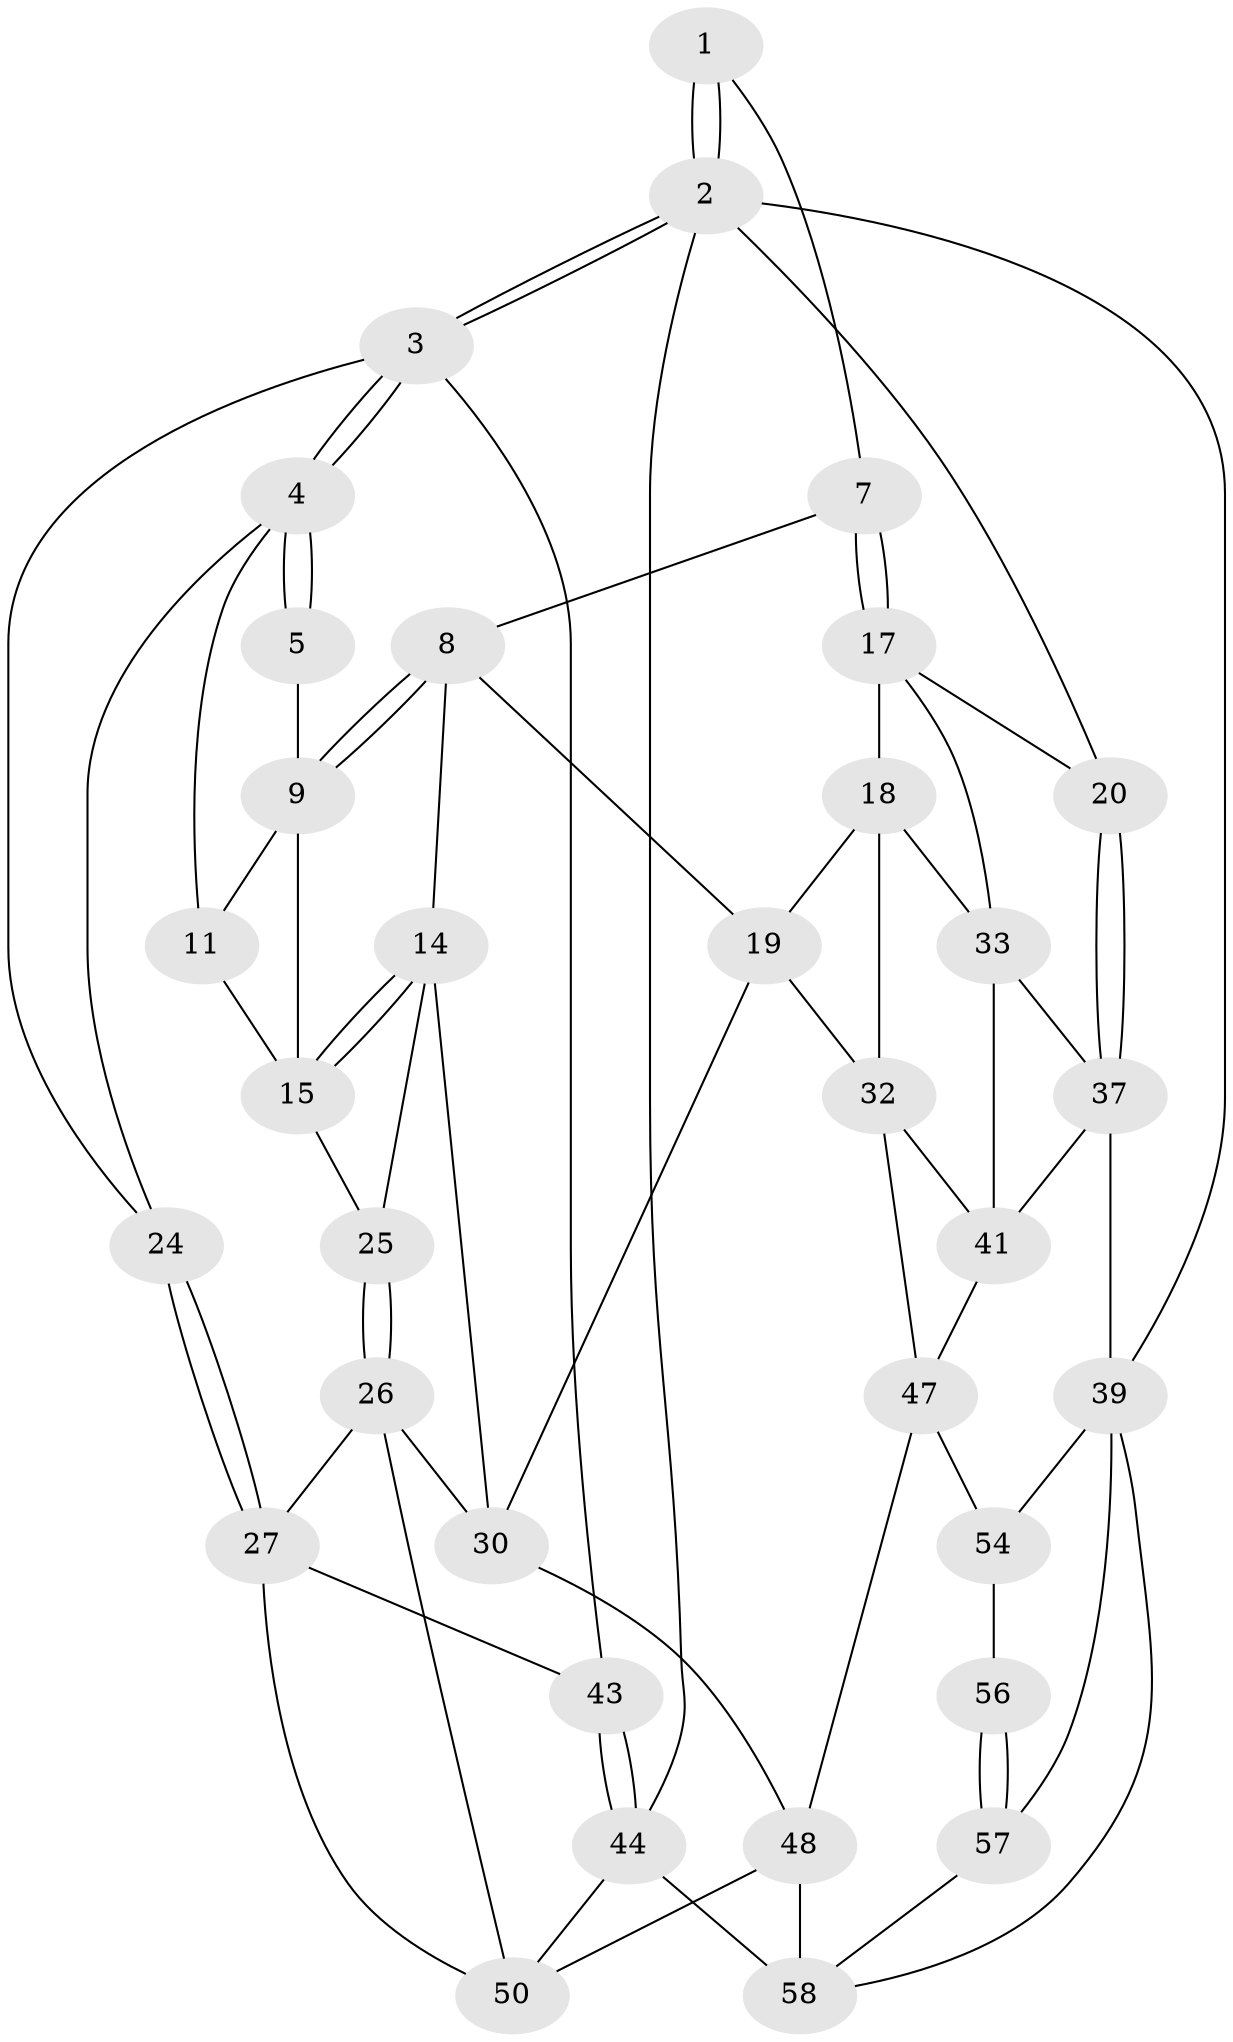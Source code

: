 // original degree distribution, {3: 0.03278688524590164, 6: 0.14754098360655737, 5: 0.6229508196721312, 4: 0.19672131147540983}
// Generated by graph-tools (version 1.1) at 2025/42/03/06/25 10:42:27]
// undirected, 34 vertices, 74 edges
graph export_dot {
graph [start="1"]
  node [color=gray90,style=filled];
  1 [pos="+0.3869214237810373+0",super="+6"];
  2 [pos="+0+0",super="+16"];
  3 [pos="+0+0",super="+23"];
  4 [pos="+0.2988211853954021+0.14405028774922055",super="+12"];
  5 [pos="+0.3863148648583776+0"];
  7 [pos="+0.7654094196304408+0.046445074646685604"];
  8 [pos="+0.6649817129949395+0.10202383449980644",super="+13"];
  9 [pos="+0.5059389591839696+0.08257570347376278",super="+10"];
  11 [pos="+0.3586313689506106+0.18647909424895873"];
  14 [pos="+0.5265380158161963+0.2289523102303529",super="+28"];
  15 [pos="+0.5258335837121867+0.22855025856377856",super="+22"];
  17 [pos="+0.7889971845799468+0.24079748936920217",super="+21"];
  18 [pos="+0.7073523877910499+0.2816920357202503",super="+31"];
  19 [pos="+0.5806206725981464+0.2589078316998544",super="+29"];
  20 [pos="+1+0.19276455901914893"];
  24 [pos="+0.28864141588753145+0.17801226820835667"];
  25 [pos="+0.40553050607058716+0.3559002524548561"];
  26 [pos="+0.2978996889040397+0.4382418656878234",super="+36"];
  27 [pos="+0.25611486663687993+0.4262209355446285",super="+45"];
  30 [pos="+0.5776144036515751+0.4505043701683792",super="+35"];
  32 [pos="+0.6000051295773166+0.45389637620487516",super="+42"];
  33 [pos="+0.8578692568909461+0.4241216602977717",super="+34"];
  37 [pos="+1+0.5564360613799675",super="+38"];
  39 [pos="+1+1",super="+40"];
  41 [pos="+0.7276209898385135+0.5258953487699205",super="+46"];
  43 [pos="+0+0.3059361109387377"];
  44 [pos="+0+0.7288026367695734",super="+52"];
  47 [pos="+0.657729871345848+0.6902239293976268",super="+49"];
  48 [pos="+0.5101270272940426+0.7018381639336743",super="+53"];
  50 [pos="+0.2849462315292193+0.8004020137613334",super="+51"];
  54 [pos="+0.9376604084777916+0.7319498619146889",super="+55"];
  56 [pos="+0.7355501038611401+0.7867526839392815",super="+59"];
  57 [pos="+0.48934014117931696+1",super="+60"];
  58 [pos="+0.4474118372730095+1",super="+61"];
  1 -- 2 [weight=2];
  1 -- 2;
  1 -- 7;
  2 -- 3;
  2 -- 3;
  2 -- 44;
  2 -- 20;
  2 -- 39;
  3 -- 4;
  3 -- 4;
  3 -- 24;
  3 -- 43;
  4 -- 5;
  4 -- 5;
  4 -- 24;
  4 -- 11;
  5 -- 9;
  7 -- 8;
  7 -- 17;
  7 -- 17;
  8 -- 9;
  8 -- 9;
  8 -- 19;
  8 -- 14;
  9 -- 11;
  9 -- 15;
  11 -- 15;
  14 -- 15;
  14 -- 15;
  14 -- 25;
  14 -- 30;
  15 -- 25;
  17 -- 18;
  17 -- 20;
  17 -- 33;
  18 -- 19;
  18 -- 32;
  18 -- 33;
  19 -- 32;
  19 -- 30;
  20 -- 37;
  20 -- 37;
  24 -- 27;
  24 -- 27;
  25 -- 26;
  25 -- 26;
  26 -- 27;
  26 -- 50;
  26 -- 30;
  27 -- 50;
  27 -- 43;
  30 -- 48;
  32 -- 41;
  32 -- 47;
  33 -- 41;
  33 -- 37;
  37 -- 41;
  37 -- 39;
  39 -- 57;
  39 -- 54;
  39 -- 58;
  41 -- 47;
  43 -- 44;
  43 -- 44;
  44 -- 50;
  44 -- 58 [weight=2];
  47 -- 48;
  47 -- 54;
  48 -- 50;
  48 -- 58;
  54 -- 56 [weight=2];
  56 -- 57 [weight=2];
  56 -- 57;
  57 -- 58;
}
